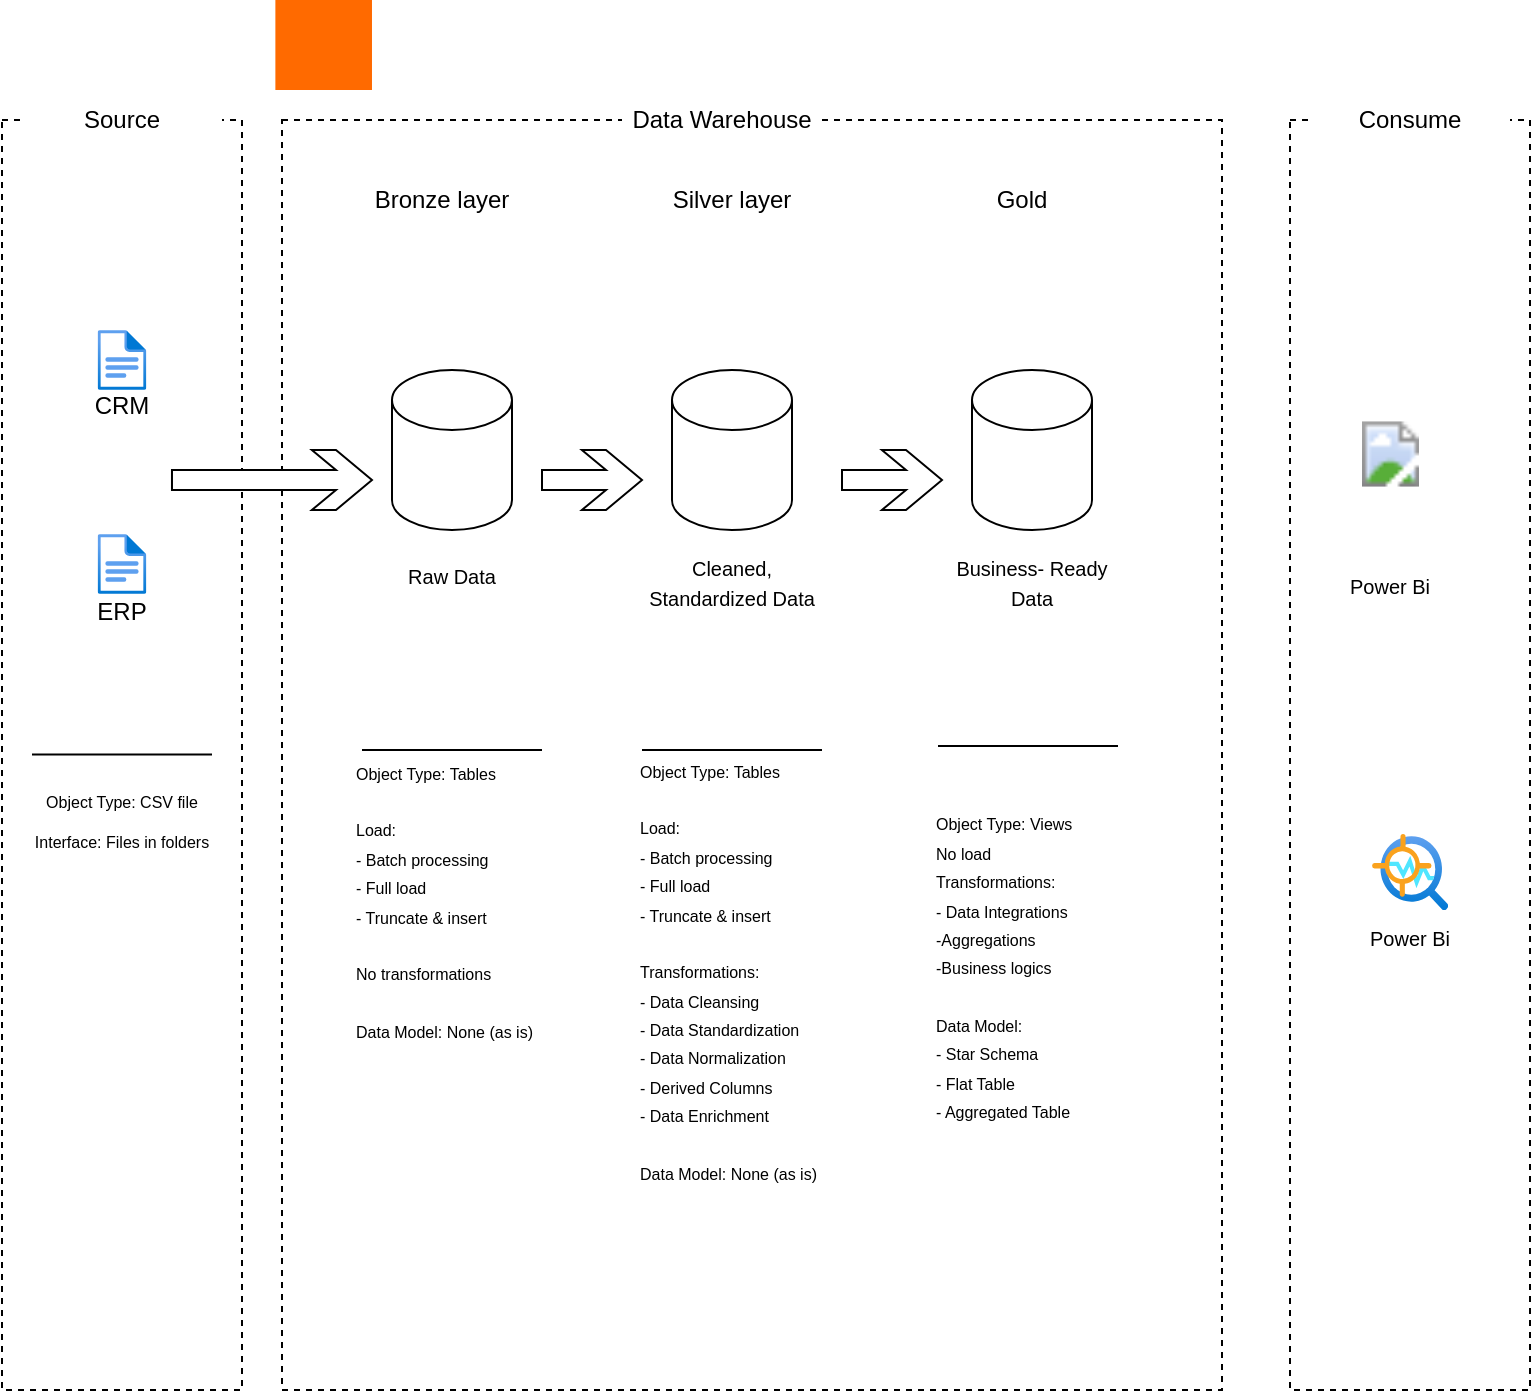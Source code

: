 <mxfile version="28.0.7">
  <diagram name="Page-1" id="9eNcNdjpe_rmlQSqDBOM">
    <mxGraphModel dx="1019" dy="561" grid="1" gridSize="10" guides="1" tooltips="1" connect="1" arrows="1" fold="1" page="1" pageScale="1" pageWidth="850" pageHeight="1100" math="0" shadow="0">
      <root>
        <mxCell id="0" />
        <mxCell id="1" parent="0" />
        <mxCell id="D_OYYlfNPROONWxUyXRz-1" value="" style="rounded=0;whiteSpace=wrap;html=1;fillColor=none;dashed=1;strokeColor=light-dark(#000000,#E6E6E6);" vertex="1" parent="1">
          <mxGeometry x="50" y="275" width="120" height="635" as="geometry" />
        </mxCell>
        <mxCell id="D_OYYlfNPROONWxUyXRz-3" value="Source" style="rounded=0;whiteSpace=wrap;html=1;strokeColor=none;fillColor=default;" vertex="1" parent="1">
          <mxGeometry x="60" y="260" width="100" height="30" as="geometry" />
        </mxCell>
        <mxCell id="D_OYYlfNPROONWxUyXRz-4" value="" style="rounded=0;whiteSpace=wrap;html=1;fillColor=none;dashed=1;strokeColor=light-dark(#000000,#E6E6E6);" vertex="1" parent="1">
          <mxGeometry x="190" y="275" width="470" height="635" as="geometry" />
        </mxCell>
        <mxCell id="D_OYYlfNPROONWxUyXRz-5" value="Data Warehouse" style="rounded=0;whiteSpace=wrap;html=1;strokeColor=none;fillColor=default;" vertex="1" parent="1">
          <mxGeometry x="360" y="260" width="100" height="30" as="geometry" />
        </mxCell>
        <mxCell id="D_OYYlfNPROONWxUyXRz-6" value="" style="rounded=0;whiteSpace=wrap;html=1;fillColor=none;dashed=1;strokeColor=light-dark(#000000,#E6E6E6);" vertex="1" parent="1">
          <mxGeometry x="694" y="275" width="120" height="635" as="geometry" />
        </mxCell>
        <mxCell id="D_OYYlfNPROONWxUyXRz-8" value="Consume" style="rounded=0;whiteSpace=wrap;html=1;strokeColor=none;fillColor=default;" vertex="1" parent="1">
          <mxGeometry x="704" y="260" width="100" height="30" as="geometry" />
        </mxCell>
        <mxCell id="D_OYYlfNPROONWxUyXRz-9" value="&lt;font style=&quot;color: light-dark(rgb(0, 0, 0), rgb(0, 0, 0));&quot;&gt;Bronze layer&lt;/font&gt;" style="rounded=0;whiteSpace=wrap;html=1;strokeColor=none;fillColor=light-dark(#FFFFFF,#FFB570);" vertex="1" parent="1">
          <mxGeometry x="220" y="300" width="100" height="30" as="geometry" />
        </mxCell>
        <mxCell id="D_OYYlfNPROONWxUyXRz-10" value="" style="rounded=0;whiteSpace=wrap;html=1;fillColor=none;dashed=1;strokeColor=light-dark(#FFFFFF,#FFB570);" vertex="1" parent="1">
          <mxGeometry x="210" y="340" width="130" height="550" as="geometry" />
        </mxCell>
        <mxCell id="D_OYYlfNPROONWxUyXRz-13" value="&lt;font style=&quot;color: light-dark(rgb(0, 0, 0), rgb(0, 0, 0));&quot;&gt;Silver layer&lt;/font&gt;" style="rounded=0;whiteSpace=wrap;html=1;strokeColor=none;fillColor=light-dark(#FFFFFF,#C9ADA7);" vertex="1" parent="1">
          <mxGeometry x="365" y="300" width="100" height="30" as="geometry" />
        </mxCell>
        <mxCell id="D_OYYlfNPROONWxUyXRz-14" value="" style="rounded=0;whiteSpace=wrap;html=1;fillColor=none;dashed=1;strokeColor=light-dark(#FFFFFF,#C9ADA7);" vertex="1" parent="1">
          <mxGeometry x="350" y="340" width="130" height="550" as="geometry" />
        </mxCell>
        <mxCell id="D_OYYlfNPROONWxUyXRz-15" value="&lt;font style=&quot;color: light-dark(rgb(0, 0, 0), rgb(0, 0, 0));&quot;&gt;Gold&lt;/font&gt;" style="rounded=0;whiteSpace=wrap;html=1;strokeColor=none;fillColor=light-dark(#FFFFFF,#FFB703);" vertex="1" parent="1">
          <mxGeometry x="510" y="300" width="100" height="30" as="geometry" />
        </mxCell>
        <mxCell id="D_OYYlfNPROONWxUyXRz-16" value="" style="rounded=0;whiteSpace=wrap;html=1;fillColor=none;dashed=1;strokeColor=light-dark(#FFFFFF,#FFB703);" vertex="1" parent="1">
          <mxGeometry x="500" y="340" width="130" height="550" as="geometry" />
        </mxCell>
        <mxCell id="D_OYYlfNPROONWxUyXRz-17" style="edgeStyle=orthogonalEdgeStyle;rounded=0;orthogonalLoop=1;jettySize=auto;html=1;exitX=0.5;exitY=1;exitDx=0;exitDy=0;" edge="1" parent="1" source="D_OYYlfNPROONWxUyXRz-13" target="D_OYYlfNPROONWxUyXRz-13">
          <mxGeometry relative="1" as="geometry" />
        </mxCell>
        <mxCell id="D_OYYlfNPROONWxUyXRz-19" value="CRM" style="rounded=0;whiteSpace=wrap;html=1;strokeColor=none;fillColor=none;" vertex="1" parent="1">
          <mxGeometry x="84.99" y="413" width="50" height="10" as="geometry" />
        </mxCell>
        <mxCell id="D_OYYlfNPROONWxUyXRz-21" value="ERP" style="rounded=0;whiteSpace=wrap;html=1;strokeColor=none;fillColor=none;" vertex="1" parent="1">
          <mxGeometry x="60" y="516" width="100" height="10" as="geometry" />
        </mxCell>
        <mxCell id="D_OYYlfNPROONWxUyXRz-22" value="&lt;font style=&quot;font-size: 8px;&quot;&gt;Object Type: CSV file&lt;/font&gt;" style="rounded=0;whiteSpace=wrap;html=1;strokeColor=none;fillColor=none;" vertex="1" parent="1">
          <mxGeometry x="60" y="610" width="100" height="10" as="geometry" />
        </mxCell>
        <mxCell id="D_OYYlfNPROONWxUyXRz-24" value="&lt;font style=&quot;font-size: 8px;&quot;&gt;Interface: Files in folders&lt;/font&gt;" style="rounded=0;whiteSpace=wrap;html=1;strokeColor=none;fillColor=none;" vertex="1" parent="1">
          <mxGeometry x="60" y="630" width="100" height="10" as="geometry" />
        </mxCell>
        <mxCell id="D_OYYlfNPROONWxUyXRz-25" value="" style="shape=cylinder3;whiteSpace=wrap;html=1;boundedLbl=1;backgroundOutline=1;size=15;strokeColor=light-dark(#000000,#FFB570);" vertex="1" parent="1">
          <mxGeometry x="245" y="400" width="60" height="80" as="geometry" />
        </mxCell>
        <mxCell id="D_OYYlfNPROONWxUyXRz-26" value="" style="shape=cylinder3;whiteSpace=wrap;html=1;boundedLbl=1;backgroundOutline=1;size=15;strokeColor=light-dark(#000000,#C9ADA7);" vertex="1" parent="1">
          <mxGeometry x="385" y="400" width="60" height="80" as="geometry" />
        </mxCell>
        <mxCell id="D_OYYlfNPROONWxUyXRz-27" value="" style="shape=cylinder3;whiteSpace=wrap;html=1;boundedLbl=1;backgroundOutline=1;size=15;strokeColor=light-dark(#000000,#FFB703);" vertex="1" parent="1">
          <mxGeometry x="535" y="400" width="60" height="80" as="geometry" />
        </mxCell>
        <mxCell id="D_OYYlfNPROONWxUyXRz-32" value="" style="image;aspect=fixed;html=1;points=[];align=center;fontSize=12;image=img/lib/azure2/general/File.svg;" vertex="1" parent="1">
          <mxGeometry x="97.82" y="482" width="24.35" height="30" as="geometry" />
        </mxCell>
        <mxCell id="D_OYYlfNPROONWxUyXRz-33" value="" style="image;aspect=fixed;html=1;points=[];align=center;fontSize=12;image=img/lib/azure2/general/File.svg;" vertex="1" parent="1">
          <mxGeometry x="97.82" y="380" width="24.35" height="30" as="geometry" />
        </mxCell>
        <mxCell id="D_OYYlfNPROONWxUyXRz-36" value="&lt;font style=&quot;font-size: 10px;&quot;&gt;Raw Data&lt;/font&gt;" style="rounded=0;whiteSpace=wrap;html=1;strokeColor=none;fillColor=none;" vertex="1" parent="1">
          <mxGeometry x="225" y="496" width="100" height="14" as="geometry" />
        </mxCell>
        <mxCell id="D_OYYlfNPROONWxUyXRz-37" value="&lt;font style=&quot;font-size: 10px;&quot;&gt;Cleaned, Standardized Data&lt;/font&gt;" style="rounded=0;whiteSpace=wrap;html=1;strokeColor=none;fillColor=none;" vertex="1" parent="1">
          <mxGeometry x="365" y="502" width="100" height="8" as="geometry" />
        </mxCell>
        <mxCell id="D_OYYlfNPROONWxUyXRz-38" value="&lt;font style=&quot;font-size: 10px;&quot;&gt;Business- Ready Data&lt;/font&gt;" style="rounded=0;whiteSpace=wrap;html=1;strokeColor=none;fillColor=none;" vertex="1" parent="1">
          <mxGeometry x="515" y="502" width="100" height="8" as="geometry" />
        </mxCell>
        <mxCell id="D_OYYlfNPROONWxUyXRz-41" value="" style="html=1;shadow=0;dashed=0;align=center;verticalAlign=middle;shape=mxgraph.arrows2.sharpArrow;dy1=0.67;dx1=18;dx2=18;notch=0;" vertex="1" parent="1">
          <mxGeometry x="134.99" y="440" width="100" height="30" as="geometry" />
        </mxCell>
        <mxCell id="D_OYYlfNPROONWxUyXRz-42" value="" style="html=1;shadow=0;dashed=0;align=center;verticalAlign=middle;shape=mxgraph.arrows2.sharpArrow;dy1=0.67;dx1=18;dx2=18;notch=0;" vertex="1" parent="1">
          <mxGeometry x="320" y="440" width="50" height="30" as="geometry" />
        </mxCell>
        <mxCell id="D_OYYlfNPROONWxUyXRz-43" value="" style="html=1;shadow=0;dashed=0;align=center;verticalAlign=middle;shape=mxgraph.arrows2.sharpArrow;dy1=0.67;dx1=18;dx2=18;notch=0;" vertex="1" parent="1">
          <mxGeometry x="470" y="440" width="50" height="30" as="geometry" />
        </mxCell>
        <mxCell id="D_OYYlfNPROONWxUyXRz-44" value="" style="endArrow=none;html=1;rounded=0;entryX=0.833;entryY=0.573;entryDx=0;entryDy=0;entryPerimeter=0;" edge="1" parent="1">
          <mxGeometry width="50" height="50" relative="1" as="geometry">
            <mxPoint x="230" y="590" as="sourcePoint" />
            <mxPoint x="320" y="590" as="targetPoint" />
          </mxGeometry>
        </mxCell>
        <mxCell id="D_OYYlfNPROONWxUyXRz-47" value="&lt;div&gt;&lt;span style=&quot;background-color: transparent; color: light-dark(rgb(0, 0, 0), rgb(255, 255, 255));&quot;&gt;&lt;font style=&quot;font-size: 8px;&quot;&gt;Object Type: Tables&lt;/font&gt;&lt;/span&gt;&lt;/div&gt;&lt;div&gt;&lt;span style=&quot;background-color: transparent; color: light-dark(rgb(0, 0, 0), rgb(255, 255, 255));&quot;&gt;&lt;font style=&quot;font-size: 8px;&quot;&gt;&lt;br&gt;&lt;/font&gt;&lt;/span&gt;&lt;/div&gt;&lt;div&gt;&lt;span style=&quot;background-color: transparent; color: light-dark(rgb(0, 0, 0), rgb(255, 255, 255));&quot;&gt;&lt;font style=&quot;font-size: 8px;&quot;&gt;Load:&lt;/font&gt;&lt;/span&gt;&lt;/div&gt;&lt;span style=&quot;background-color: transparent; color: light-dark(rgb(0, 0, 0), rgb(255, 255, 255));&quot;&gt;&lt;font style=&quot;font-size: 8px;&quot;&gt;- Batch processing&lt;/font&gt;&lt;/span&gt;&lt;div&gt;&lt;span style=&quot;background-color: transparent; color: light-dark(rgb(0, 0, 0), rgb(255, 255, 255));&quot;&gt;&lt;font style=&quot;font-size: 8px;&quot;&gt;- Full load&lt;/font&gt;&lt;/span&gt;&lt;/div&gt;&lt;div&gt;&lt;span style=&quot;background-color: transparent; color: light-dark(rgb(0, 0, 0), rgb(255, 255, 255));&quot;&gt;&lt;font style=&quot;font-size: 8px;&quot;&gt;- Truncate &amp;amp; insert&lt;/font&gt;&lt;/span&gt;&lt;/div&gt;&lt;div&gt;&lt;span style=&quot;background-color: transparent; color: light-dark(rgb(0, 0, 0), rgb(255, 255, 255));&quot;&gt;&lt;font style=&quot;font-size: 8px;&quot;&gt;&lt;br&gt;&lt;/font&gt;&lt;/span&gt;&lt;/div&gt;&lt;div&gt;&lt;span style=&quot;background-color: transparent; color: light-dark(rgb(0, 0, 0), rgb(255, 255, 255));&quot;&gt;&lt;font style=&quot;font-size: 8px;&quot;&gt;No transformations&lt;/font&gt;&lt;/span&gt;&lt;/div&gt;&lt;div&gt;&lt;span style=&quot;background-color: transparent; color: light-dark(rgb(0, 0, 0), rgb(255, 255, 255));&quot;&gt;&lt;font style=&quot;font-size: 8px;&quot;&gt;&lt;br&gt;&lt;/font&gt;&lt;/span&gt;&lt;/div&gt;&lt;div&gt;&lt;span style=&quot;background-color: transparent; color: light-dark(rgb(0, 0, 0), rgb(255, 255, 255));&quot;&gt;&lt;font style=&quot;font-size: 8px;&quot;&gt;Data Model: None (as is)&lt;/font&gt;&lt;/span&gt;&lt;/div&gt;" style="rounded=0;whiteSpace=wrap;html=1;strokeColor=none;fillColor=none;align=left;" vertex="1" parent="1">
          <mxGeometry x="225" y="600" width="110" height="130" as="geometry" />
        </mxCell>
        <mxCell id="D_OYYlfNPROONWxUyXRz-50" value="" style="endArrow=none;html=1;rounded=0;entryX=0.833;entryY=0.573;entryDx=0;entryDy=0;entryPerimeter=0;" edge="1" parent="1">
          <mxGeometry width="50" height="50" relative="1" as="geometry">
            <mxPoint x="370" y="590" as="sourcePoint" />
            <mxPoint x="460" y="590" as="targetPoint" />
          </mxGeometry>
        </mxCell>
        <mxCell id="D_OYYlfNPROONWxUyXRz-51" value="&lt;div&gt;&lt;span style=&quot;background-color: transparent; color: light-dark(rgb(0, 0, 0), rgb(255, 255, 255));&quot;&gt;&lt;font style=&quot;font-size: 8px;&quot;&gt;Object Type: Tables&lt;/font&gt;&lt;/span&gt;&lt;/div&gt;&lt;div&gt;&lt;span style=&quot;background-color: transparent; color: light-dark(rgb(0, 0, 0), rgb(255, 255, 255));&quot;&gt;&lt;font style=&quot;font-size: 8px;&quot;&gt;&lt;br&gt;&lt;/font&gt;&lt;/span&gt;&lt;/div&gt;&lt;div&gt;&lt;span style=&quot;background-color: transparent; color: light-dark(rgb(0, 0, 0), rgb(255, 255, 255));&quot;&gt;&lt;font style=&quot;font-size: 8px;&quot;&gt;Load:&lt;/font&gt;&lt;/span&gt;&lt;/div&gt;&lt;span style=&quot;background-color: transparent; color: light-dark(rgb(0, 0, 0), rgb(255, 255, 255));&quot;&gt;&lt;font style=&quot;font-size: 8px;&quot;&gt;- Batch processing&lt;/font&gt;&lt;/span&gt;&lt;div&gt;&lt;span style=&quot;background-color: transparent; color: light-dark(rgb(0, 0, 0), rgb(255, 255, 255));&quot;&gt;&lt;font style=&quot;font-size: 8px;&quot;&gt;- Full load&lt;/font&gt;&lt;/span&gt;&lt;/div&gt;&lt;div&gt;&lt;span style=&quot;background-color: transparent; color: light-dark(rgb(0, 0, 0), rgb(255, 255, 255));&quot;&gt;&lt;font style=&quot;font-size: 8px;&quot;&gt;- Truncate &amp;amp; insert&lt;/font&gt;&lt;/span&gt;&lt;/div&gt;&lt;div&gt;&lt;span style=&quot;background-color: transparent; color: light-dark(rgb(0, 0, 0), rgb(255, 255, 255));&quot;&gt;&lt;font style=&quot;font-size: 8px;&quot;&gt;&lt;br&gt;&lt;/font&gt;&lt;/span&gt;&lt;/div&gt;&lt;div&gt;&lt;span style=&quot;background-color: transparent; color: light-dark(rgb(0, 0, 0), rgb(255, 255, 255));&quot;&gt;&lt;font style=&quot;font-size: 8px;&quot;&gt;Transformations:&lt;/font&gt;&lt;/span&gt;&lt;/div&gt;&lt;div&gt;&lt;span style=&quot;font-size: 8px;&quot;&gt;- Data Cleansing&lt;/span&gt;&lt;/div&gt;&lt;div&gt;&lt;span style=&quot;font-size: 8px;&quot;&gt;- Data Standardization&lt;/span&gt;&lt;/div&gt;&lt;div&gt;&lt;span style=&quot;font-size: 8px;&quot;&gt;- Data Normalization&lt;/span&gt;&lt;/div&gt;&lt;div&gt;&lt;span style=&quot;font-size: 8px;&quot;&gt;- Derived Columns&lt;/span&gt;&lt;/div&gt;&lt;div&gt;&lt;span style=&quot;font-size: 8px;&quot;&gt;- Data Enrichment&lt;/span&gt;&lt;/div&gt;&lt;div&gt;&lt;span style=&quot;background-color: transparent; color: light-dark(rgb(0, 0, 0), rgb(255, 255, 255));&quot;&gt;&lt;font style=&quot;font-size: 8px;&quot;&gt;&lt;br&gt;&lt;/font&gt;&lt;/span&gt;&lt;/div&gt;&lt;div&gt;&lt;span style=&quot;background-color: transparent; color: light-dark(rgb(0, 0, 0), rgb(255, 255, 255));&quot;&gt;&lt;font style=&quot;font-size: 8px;&quot;&gt;Data Model: None (as is)&lt;/font&gt;&lt;/span&gt;&lt;/div&gt;" style="rounded=0;whiteSpace=wrap;html=1;strokeColor=none;fillColor=none;align=left;" vertex="1" parent="1">
          <mxGeometry x="367" y="670" width="110" height="60" as="geometry" />
        </mxCell>
        <mxCell id="D_OYYlfNPROONWxUyXRz-52" value="" style="endArrow=none;html=1;rounded=0;entryX=0.833;entryY=0.573;entryDx=0;entryDy=0;entryPerimeter=0;" edge="1" parent="1">
          <mxGeometry width="50" height="50" relative="1" as="geometry">
            <mxPoint x="65" y="592.3" as="sourcePoint" />
            <mxPoint x="155" y="592.3" as="targetPoint" />
          </mxGeometry>
        </mxCell>
        <mxCell id="D_OYYlfNPROONWxUyXRz-54" value="" style="endArrow=none;html=1;rounded=0;entryX=0.833;entryY=0.573;entryDx=0;entryDy=0;entryPerimeter=0;" edge="1" parent="1">
          <mxGeometry width="50" height="50" relative="1" as="geometry">
            <mxPoint x="518" y="588" as="sourcePoint" />
            <mxPoint x="608" y="588" as="targetPoint" />
          </mxGeometry>
        </mxCell>
        <mxCell id="D_OYYlfNPROONWxUyXRz-55" value="&lt;div&gt;&lt;span style=&quot;font-size: 8px;&quot;&gt;Object Type: Views&lt;/span&gt;&lt;/div&gt;&lt;div&gt;&lt;span style=&quot;font-size: 8px;&quot;&gt;No load&lt;/span&gt;&lt;/div&gt;&lt;div&gt;&lt;span style=&quot;font-size: 8px;&quot;&gt;Transformations:&lt;/span&gt;&lt;/div&gt;&lt;div&gt;&lt;span style=&quot;font-size: 8px;&quot;&gt;- Data Integrations&lt;/span&gt;&lt;/div&gt;&lt;div&gt;&lt;span style=&quot;font-size: 8px;&quot;&gt;-Aggregations&lt;/span&gt;&lt;/div&gt;&lt;div&gt;&lt;span style=&quot;font-size: 8px;&quot;&gt;-Business logics&lt;/span&gt;&lt;/div&gt;&lt;div&gt;&lt;span style=&quot;font-size: 8px;&quot;&gt;&lt;br&gt;&lt;/span&gt;&lt;/div&gt;&lt;div&gt;&lt;span style=&quot;font-size: 8px;&quot;&gt;Data Model:&lt;/span&gt;&lt;/div&gt;&lt;div&gt;&lt;span style=&quot;font-size: 8px;&quot;&gt;- Star Schema&lt;/span&gt;&lt;/div&gt;&lt;div&gt;&lt;span style=&quot;font-size: 8px;&quot;&gt;- Flat Table&lt;/span&gt;&lt;/div&gt;&lt;div&gt;&lt;span style=&quot;font-size: 8px;&quot;&gt;- Aggregated Table&lt;/span&gt;&lt;/div&gt;" style="rounded=0;whiteSpace=wrap;html=1;strokeColor=none;fillColor=none;align=left;" vertex="1" parent="1">
          <mxGeometry x="515" y="668" width="110" height="60" as="geometry" />
        </mxCell>
        <mxCell id="D_OYYlfNPROONWxUyXRz-56" value="" style="image;aspect=fixed;html=1;points=[];align=center;fontSize=12;image=img/lib/azure2/power_platform/PowerBI.svg;" vertex="1" parent="1">
          <mxGeometry x="730" y="423" width="28.5" height="38" as="geometry" />
        </mxCell>
        <mxCell id="D_OYYlfNPROONWxUyXRz-57" value="" style="image;aspect=fixed;html=1;points=[];align=center;fontSize=12;image=img/lib/azure2/ai_machine_learning/Anomaly_Detector.svg;" vertex="1" parent="1">
          <mxGeometry x="735" y="632" width="38" height="38" as="geometry" />
        </mxCell>
        <mxCell id="D_OYYlfNPROONWxUyXRz-58" value="&lt;font style=&quot;font-size: 10px;&quot;&gt;Power Bi&lt;/font&gt;" style="rounded=0;whiteSpace=wrap;html=1;strokeColor=none;fillColor=none;" vertex="1" parent="1">
          <mxGeometry x="694" y="504" width="100" height="8" as="geometry" />
        </mxCell>
        <mxCell id="D_OYYlfNPROONWxUyXRz-60" value="" style="points=[];aspect=fixed;html=1;align=center;shadow=0;dashed=0;fillColor=#FF6A00;strokeColor=none;shape=mxgraph.alibaba_cloud.mysql;" vertex="1" parent="1">
          <mxGeometry x="186.69" y="215" width="48.3" height="45" as="geometry" />
        </mxCell>
        <mxCell id="D_OYYlfNPROONWxUyXRz-61" value="&lt;font style=&quot;font-size: 10px;&quot;&gt;Power Bi&lt;/font&gt;" style="rounded=0;whiteSpace=wrap;html=1;strokeColor=none;fillColor=none;" vertex="1" parent="1">
          <mxGeometry x="704" y="680" width="100" height="8" as="geometry" />
        </mxCell>
      </root>
    </mxGraphModel>
  </diagram>
</mxfile>

